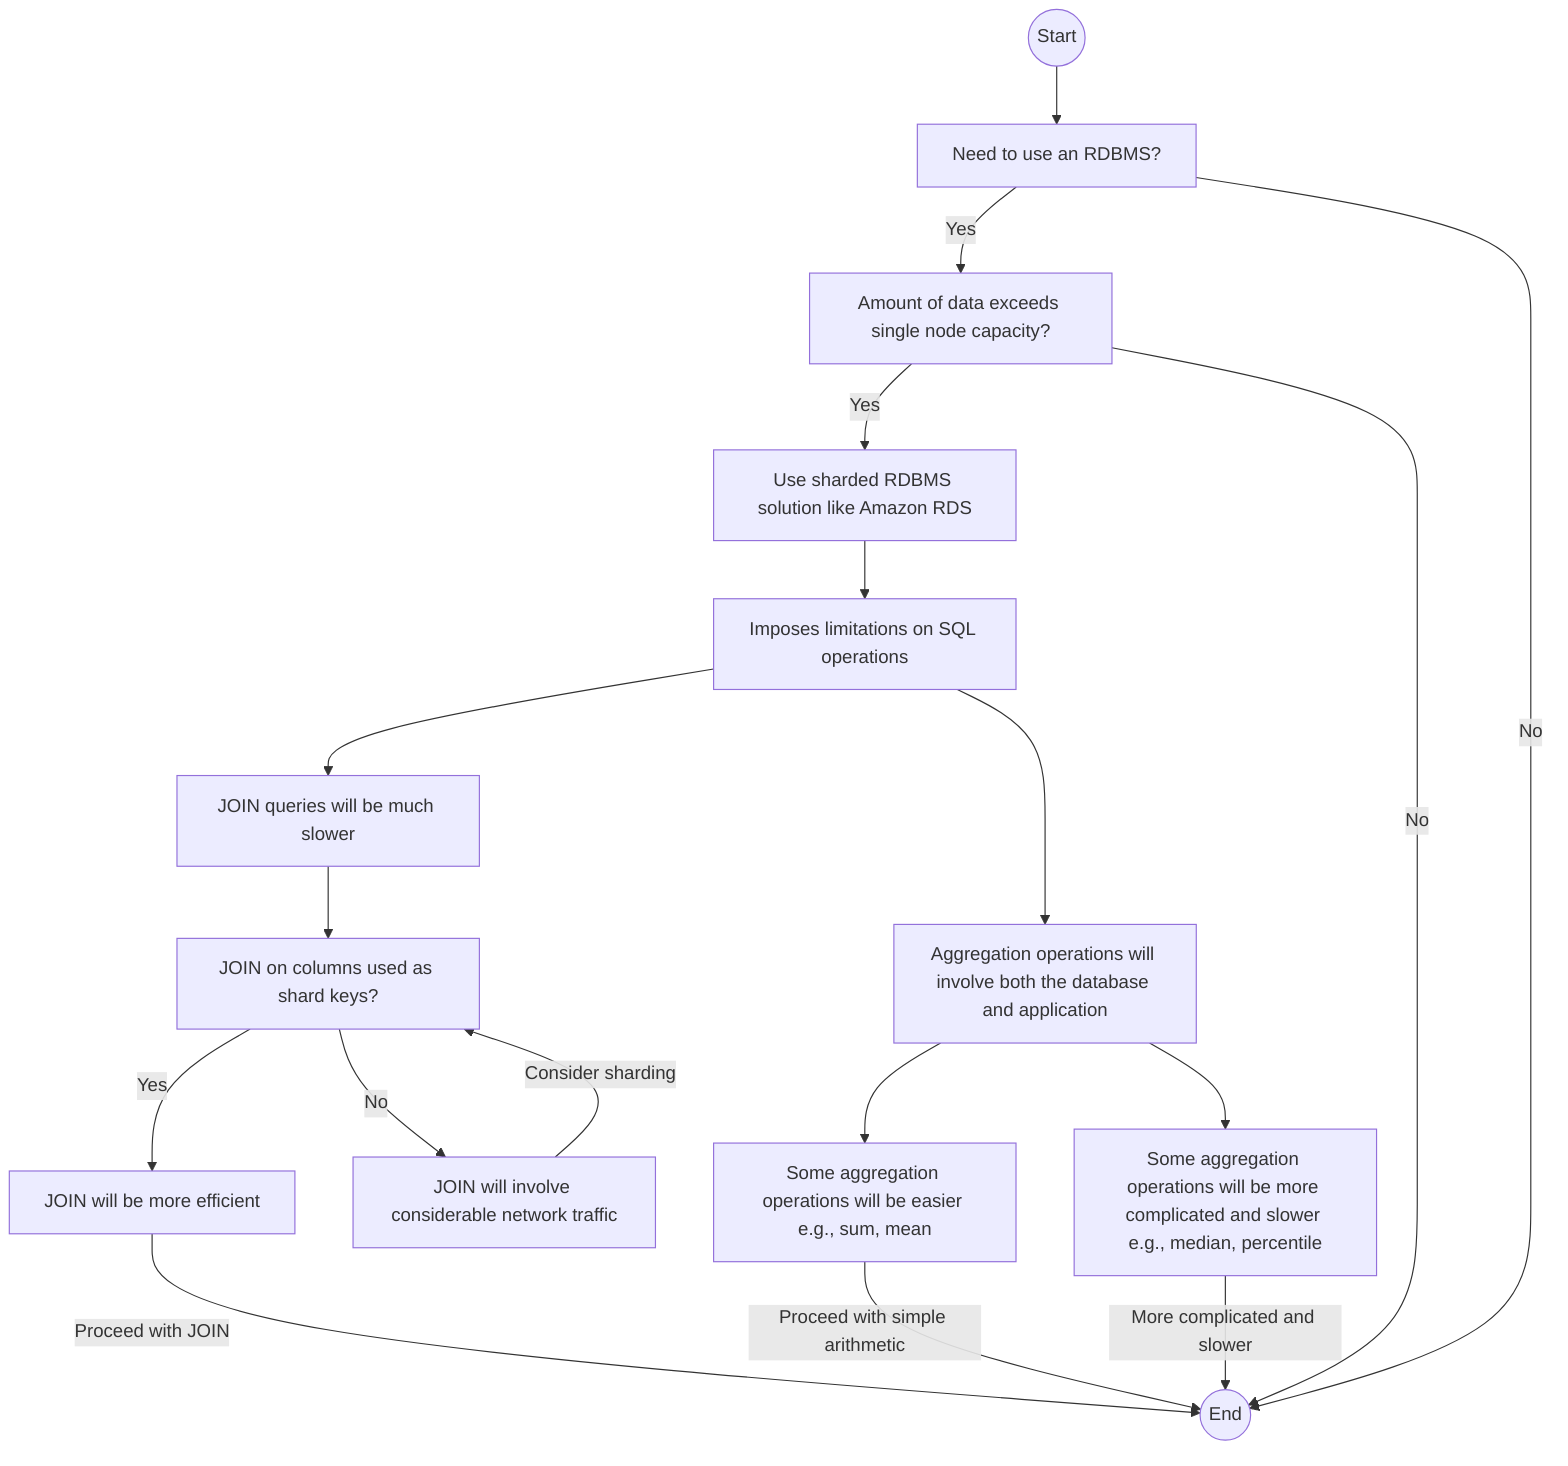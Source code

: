 graph TD;
    Start((Start)) --> UseRDBMS[Need to use an RDBMS?]
    UseRDBMS -- Yes --> ExceedSingleNode[Amount of data exceeds single node capacity?]
    ExceedSingleNode -- Yes --> UseShardedRDBMS[Use sharded RDBMS solution like Amazon RDS]
    UseShardedRDBMS --> Limitations[Imposes limitations on SQL operations]
    Limitations --> JoinQueries[JOIN queries will be much slower]
    JoinQueries --> ShardKeys[JOIN on columns used as shard keys?]
    ShardKeys -- Yes --> EfficientJoin[JOIN will be more efficient]
    ShardKeys -- No --> InefficientJoin[JOIN will involve considerable network traffic]
    Limitations --> AggregationOperations[Aggregation operations will involve both the database and application]
    AggregationOperations --> EasyOperations[Some aggregation operations will be easier e.g., sum, mean]
    AggregationOperations --> ComplexOperations[Some aggregation operations will be more complicated and slower e.g., median, percentile]
    InefficientJoin -->|Consider sharding| ShardKeys
    EfficientJoin -->|Proceed with JOIN| End((End))
    EasyOperations -->|Proceed with simple arithmetic| End
    ComplexOperations -->|More complicated and slower| End
    ExceedSingleNode -- No --> End
    UseRDBMS -- No --> End